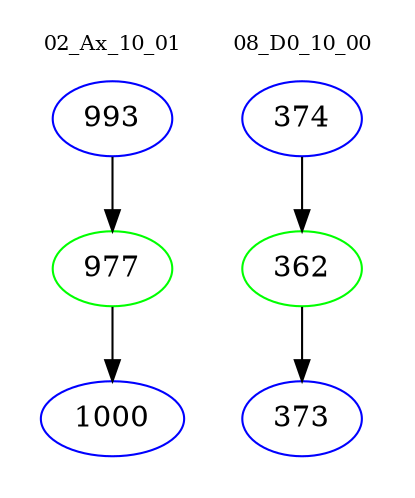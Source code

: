 digraph{
subgraph cluster_0 {
color = white
label = "02_Ax_10_01";
fontsize=10;
T0_993 [label="993", color="blue"]
T0_993 -> T0_977 [color="black"]
T0_977 [label="977", color="green"]
T0_977 -> T0_1000 [color="black"]
T0_1000 [label="1000", color="blue"]
}
subgraph cluster_1 {
color = white
label = "08_D0_10_00";
fontsize=10;
T1_374 [label="374", color="blue"]
T1_374 -> T1_362 [color="black"]
T1_362 [label="362", color="green"]
T1_362 -> T1_373 [color="black"]
T1_373 [label="373", color="blue"]
}
}
